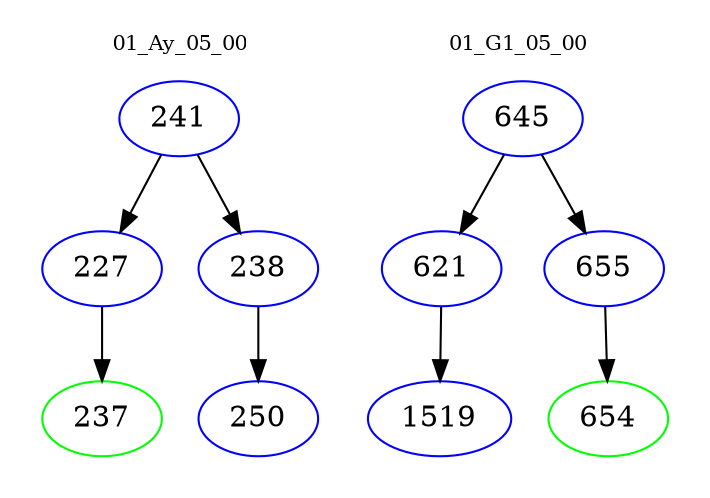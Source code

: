 digraph{
subgraph cluster_0 {
color = white
label = "01_Ay_05_00";
fontsize=10;
T0_241 [label="241", color="blue"]
T0_241 -> T0_227 [color="black"]
T0_227 [label="227", color="blue"]
T0_227 -> T0_237 [color="black"]
T0_237 [label="237", color="green"]
T0_241 -> T0_238 [color="black"]
T0_238 [label="238", color="blue"]
T0_238 -> T0_250 [color="black"]
T0_250 [label="250", color="blue"]
}
subgraph cluster_1 {
color = white
label = "01_G1_05_00";
fontsize=10;
T1_645 [label="645", color="blue"]
T1_645 -> T1_621 [color="black"]
T1_621 [label="621", color="blue"]
T1_621 -> T1_1519 [color="black"]
T1_1519 [label="1519", color="blue"]
T1_645 -> T1_655 [color="black"]
T1_655 [label="655", color="blue"]
T1_655 -> T1_654 [color="black"]
T1_654 [label="654", color="green"]
}
}
